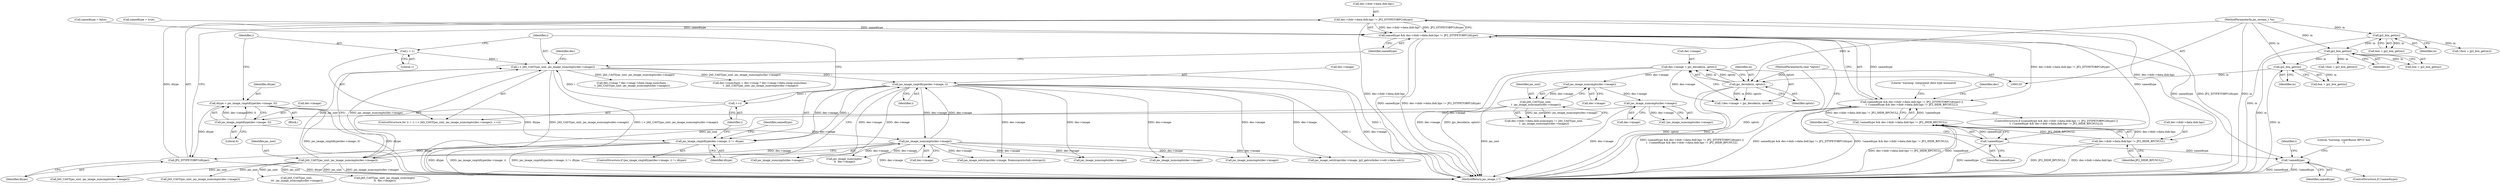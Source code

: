 digraph "0_jasper_d42b2388f7f8e0332c846675133acea151fc557a_33@pointer" {
"1000465" [label="(Call,dec->ihdr->data.ihdr.bpc != JP2_DTYPETOBPC(dtype))"];
"1000475" [label="(Call,JP2_DTYPETOBPC(dtype))"];
"1000449" [label="(Call,jas_image_cmptdtype(dec->image, i) != dtype)"];
"1000450" [label="(Call,jas_image_cmptdtype(dec->image, i))"];
"1000441" [label="(Call,jas_image_numcmpts(dec->image))"];
"1000428" [label="(Call,jas_image_cmptdtype(dec->image, 0))"];
"1000415" [label="(Call,jas_image_numcmpts(dec->image))"];
"1000406" [label="(Call,jas_image_numcmpts(dec->image))"];
"1000373" [label="(Call,dec->image = jpc_decode(in, optstr))"];
"1000377" [label="(Call,jpc_decode(in, optstr))"];
"1000231" [label="(Call,jp2_box_get(in))"];
"1000206" [label="(Call,jp2_box_get(in))"];
"1000167" [label="(Call,jp2_box_get(in))"];
"1000126" [label="(MethodParameterIn,jas_stream_t *in)"];
"1000127" [label="(MethodParameterIn,char *optstr)"];
"1000437" [label="(Call,i < JAS_CAST(jas_uint, jas_image_numcmpts(dec->image)))"];
"1000445" [label="(Call,++i)"];
"1000434" [label="(Call,i = 1)"];
"1000439" [label="(Call,JAS_CAST(jas_uint, jas_image_numcmpts(dec->image)))"];
"1000404" [label="(Call,JAS_CAST(jas_uint,\n \t  jas_image_numcmpts(dec->image)))"];
"1000426" [label="(Call,dtype = jas_image_cmptdtype(dec->image, 0))"];
"1000463" [label="(Call,samedtype && dec->ihdr->data.ihdr.bpc != JP2_DTYPETOBPC(dtype))"];
"1000462" [label="(Call,(samedtype && dec->ihdr->data.ihdr.bpc != JP2_DTYPETOBPC(dtype)) ||\n\t  (!samedtype && dec->ihdr->data.ihdr.bpc != JP2_IHDR_BPCNULL))"];
"1000478" [label="(Call,!samedtype)"];
"1000477" [label="(Call,!samedtype && dec->ihdr->data.ihdr.bpc != JP2_IHDR_BPCNULL)"];
"1000536" [label="(Call,!samedtype)"];
"1000480" [label="(Call,dec->ihdr->data.ihdr.bpc != JP2_IHDR_BPCNULL)"];
"1000739" [label="(Call,jas_image_numcmpts(dec->image))"];
"1000126" [label="(MethodParameterIn,jas_stream_t *in)"];
"1000442" [label="(Call,dec->image)"];
"1000167" [label="(Call,jp2_box_get(in))"];
"1000407" [label="(Call,dec->image)"];
"1000466" [label="(Call,dec->ihdr->data.ihdr.bpc)"];
"1000462" [label="(Call,(samedtype && dec->ihdr->data.ihdr.bpc != JP2_DTYPETOBPC(dtype)) ||\n\t  (!samedtype && dec->ihdr->data.ihdr.bpc != JP2_IHDR_BPCNULL))"];
"1000541" [label="(Identifier,i)"];
"1000423" [label="(Call,samedtype = true)"];
"1000454" [label="(Identifier,i)"];
"1000448" [label="(ControlStructure,if (jas_image_cmptdtype(dec->image, i) != dtype))"];
"1000465" [label="(Call,dec->ihdr->data.ihdr.bpc != JP2_DTYPETOBPC(dtype))"];
"1000414" [label="(Call,!jas_image_numcmpts(dec->image))"];
"1000372" [label="(Call,!(dec->image = jpc_decode(in, optstr)))"];
"1000451" [label="(Call,dec->image)"];
"1000464" [label="(Identifier,samedtype)"];
"1000415" [label="(Call,jas_image_numcmpts(dec->image))"];
"1000724" [label="(Call,dec->cmap ? dec->cmap->data.cmap.numchans :\n\t  JAS_CAST(jas_uint, jas_image_numcmpts(dec->image)))"];
"1000404" [label="(Call,JAS_CAST(jas_uint,\n \t  jas_image_numcmpts(dec->image)))"];
"1000601" [label="(Call,jas_image_setclrspc(dec->image, jp2_getcs(&dec->colr->data.colr)))"];
"1000416" [label="(Call,dec->image)"];
"1000438" [label="(Identifier,i)"];
"1000435" [label="(Identifier,i)"];
"1000481" [label="(Call,dec->ihdr->data.ihdr.bpc)"];
"1000458" [label="(Identifier,samedtype)"];
"1000427" [label="(Identifier,dtype)"];
"1000373" [label="(Call,dec->image = jpc_decode(in, optstr))"];
"1000434" [label="(Call,i = 1)"];
"1000463" [label="(Call,samedtype && dec->ihdr->data.ihdr.bpc != JP2_DTYPETOBPC(dtype))"];
"1000478" [label="(Call,!samedtype)"];
"1000394" [label="(Call,dec->ihdr->data.ihdr.numcmpts != JAS_CAST(jas_uint,\n \t  jas_image_numcmpts(dec->image)))"];
"1000406" [label="(Call,jas_image_numcmpts(dec->image))"];
"1000449" [label="(Call,jas_image_cmptdtype(dec->image, i) != dtype)"];
"1000452" [label="(Identifier,dec)"];
"1000206" [label="(Call,jp2_box_get(in))"];
"1000436" [label="(Literal,1)"];
"1000229" [label="(Call,box = jp2_box_get(in))"];
"1000445" [label="(Call,++i)"];
"1000485" [label="(Identifier,dec)"];
"1000737" [label="(Call,JAS_CAST(jas_uint, jas_image_numcmpts(dec->image)))"];
"1000432" [label="(Literal,0)"];
"1000378" [label="(Identifier,in)"];
"1000480" [label="(Call,dec->ihdr->data.ihdr.bpc != JP2_IHDR_BPCNULL)"];
"1000168" [label="(Identifier,in)"];
"1000967" [label="(Call,jas_image_numcmpts(dec->image))"];
"1000476" [label="(Identifier,dtype)"];
"1000439" [label="(Call,JAS_CAST(jas_uint, jas_image_numcmpts(dec->image)))"];
"1001053" [label="(Call,JAS_CAST(jas_uint, jas_image_numcmpts(dec->image)))"];
"1000437" [label="(Call,i < JAS_CAST(jas_uint, jas_image_numcmpts(dec->image)))"];
"1000127" [label="(MethodParameterIn,char *optstr)"];
"1000461" [label="(ControlStructure,if ((samedtype && dec->ihdr->data.ihdr.bpc != JP2_DTYPETOBPC(dtype)) ||\n\t  (!samedtype && dec->ihdr->data.ihdr.bpc != JP2_IHDR_BPCNULL)))"];
"1000441" [label="(Call,jas_image_numcmpts(dec->image))"];
"1000493" [label="(Literal,\"warning: component data type mismatch\n\")"];
"1000426" [label="(Call,dtype = jas_image_cmptdtype(dec->image, 0))"];
"1000232" [label="(Identifier,in)"];
"1000479" [label="(Identifier,samedtype)"];
"1000128" [label="(Block,)"];
"1000379" [label="(Identifier,optstr)"];
"1000203" [label="(Call,!(box = jp2_box_get(in)))"];
"1000720" [label="(Call,dec->numchans = dec->cmap ? dec->cmap->data.cmap.numchans :\n\t  JAS_CAST(jas_uint, jas_image_numcmpts(dec->image)))"];
"1000428" [label="(Call,jas_image_cmptdtype(dec->image, 0))"];
"1001055" [label="(Call,jas_image_numcmpts(dec->image))"];
"1001265" [label="(MethodReturn,jas_image_t *)"];
"1000477" [label="(Call,!samedtype && dec->ihdr->data.ihdr.bpc != JP2_IHDR_BPCNULL)"];
"1000537" [label="(Identifier,samedtype)"];
"1000475" [label="(Call,JP2_DTYPETOBPC(dtype))"];
"1000377" [label="(Call,jpc_decode(in, optstr))"];
"1000231" [label="(Call,jp2_box_get(in))"];
"1000433" [label="(ControlStructure,for (i = 1; i < JAS_CAST(jas_uint, jas_image_numcmpts(dec->image)); ++i))"];
"1000457" [label="(Call,samedtype = false)"];
"1000405" [label="(Identifier,jas_uint)"];
"1000440" [label="(Identifier,jas_uint)"];
"1000777" [label="(Call,jas_image_numcmpts(dec->image))"];
"1000579" [label="(Literal,\"warning: superfluous BPCC box\n\")"];
"1000775" [label="(Call,JAS_CAST(jas_uint,\n \t\t\t  jas_image_numcmpts(dec->image)))"];
"1000429" [label="(Call,dec->image)"];
"1000535" [label="(ControlStructure,if (!samedtype))"];
"1000204" [label="(Call,box = jp2_box_get(in))"];
"1000165" [label="(Call,box = jp2_box_get(in))"];
"1000490" [label="(Identifier,JP2_IHDR_BPCNULL)"];
"1000528" [label="(Call,jas_image_numcmpts(\n \t\t  dec->image))"];
"1000526" [label="(Call,JAS_CAST(jas_uint, jas_image_numcmpts(\n \t\t  dec->image)))"];
"1000446" [label="(Identifier,i)"];
"1000450" [label="(Call,jas_image_cmptdtype(dec->image, i))"];
"1000653" [label="(Call,jas_image_setclrspc(dec->image, fromiccpcs(icchdr.colorspc)))"];
"1000455" [label="(Identifier,dtype)"];
"1000164" [label="(Call,!(box = jp2_box_get(in)))"];
"1000536" [label="(Call,!samedtype)"];
"1000374" [label="(Call,dec->image)"];
"1000500" [label="(Identifier,dec)"];
"1000207" [label="(Identifier,in)"];
"1000465" -> "1000463"  [label="AST: "];
"1000465" -> "1000475"  [label="CFG: "];
"1000466" -> "1000465"  [label="AST: "];
"1000475" -> "1000465"  [label="AST: "];
"1000463" -> "1000465"  [label="CFG: "];
"1000465" -> "1001265"  [label="DDG: JP2_DTYPETOBPC(dtype)"];
"1000465" -> "1001265"  [label="DDG: dec->ihdr->data.ihdr.bpc"];
"1000465" -> "1000463"  [label="DDG: dec->ihdr->data.ihdr.bpc"];
"1000465" -> "1000463"  [label="DDG: JP2_DTYPETOBPC(dtype)"];
"1000475" -> "1000465"  [label="DDG: dtype"];
"1000465" -> "1000480"  [label="DDG: dec->ihdr->data.ihdr.bpc"];
"1000475" -> "1000476"  [label="CFG: "];
"1000476" -> "1000475"  [label="AST: "];
"1000475" -> "1001265"  [label="DDG: dtype"];
"1000449" -> "1000475"  [label="DDG: dtype"];
"1000426" -> "1000475"  [label="DDG: dtype"];
"1000449" -> "1000448"  [label="AST: "];
"1000449" -> "1000455"  [label="CFG: "];
"1000450" -> "1000449"  [label="AST: "];
"1000455" -> "1000449"  [label="AST: "];
"1000458" -> "1000449"  [label="CFG: "];
"1000446" -> "1000449"  [label="CFG: "];
"1000449" -> "1001265"  [label="DDG: dtype"];
"1000449" -> "1001265"  [label="DDG: jas_image_cmptdtype(dec->image, i)"];
"1000449" -> "1001265"  [label="DDG: jas_image_cmptdtype(dec->image, i) != dtype"];
"1000450" -> "1000449"  [label="DDG: dec->image"];
"1000450" -> "1000449"  [label="DDG: i"];
"1000426" -> "1000449"  [label="DDG: dtype"];
"1000450" -> "1000454"  [label="CFG: "];
"1000451" -> "1000450"  [label="AST: "];
"1000454" -> "1000450"  [label="AST: "];
"1000455" -> "1000450"  [label="CFG: "];
"1000450" -> "1001265"  [label="DDG: dec->image"];
"1000450" -> "1001265"  [label="DDG: i"];
"1000450" -> "1000441"  [label="DDG: dec->image"];
"1000450" -> "1000445"  [label="DDG: i"];
"1000441" -> "1000450"  [label="DDG: dec->image"];
"1000437" -> "1000450"  [label="DDG: i"];
"1000450" -> "1000528"  [label="DDG: dec->image"];
"1000450" -> "1000601"  [label="DDG: dec->image"];
"1000450" -> "1000653"  [label="DDG: dec->image"];
"1000450" -> "1000739"  [label="DDG: dec->image"];
"1000450" -> "1000777"  [label="DDG: dec->image"];
"1000450" -> "1000967"  [label="DDG: dec->image"];
"1000450" -> "1001055"  [label="DDG: dec->image"];
"1000441" -> "1000439"  [label="AST: "];
"1000441" -> "1000442"  [label="CFG: "];
"1000442" -> "1000441"  [label="AST: "];
"1000439" -> "1000441"  [label="CFG: "];
"1000441" -> "1001265"  [label="DDG: dec->image"];
"1000441" -> "1000439"  [label="DDG: dec->image"];
"1000428" -> "1000441"  [label="DDG: dec->image"];
"1000441" -> "1000528"  [label="DDG: dec->image"];
"1000441" -> "1000601"  [label="DDG: dec->image"];
"1000441" -> "1000653"  [label="DDG: dec->image"];
"1000441" -> "1000739"  [label="DDG: dec->image"];
"1000441" -> "1000777"  [label="DDG: dec->image"];
"1000441" -> "1000967"  [label="DDG: dec->image"];
"1000441" -> "1001055"  [label="DDG: dec->image"];
"1000428" -> "1000426"  [label="AST: "];
"1000428" -> "1000432"  [label="CFG: "];
"1000429" -> "1000428"  [label="AST: "];
"1000432" -> "1000428"  [label="AST: "];
"1000426" -> "1000428"  [label="CFG: "];
"1000428" -> "1000426"  [label="DDG: dec->image"];
"1000428" -> "1000426"  [label="DDG: 0"];
"1000415" -> "1000428"  [label="DDG: dec->image"];
"1000415" -> "1000414"  [label="AST: "];
"1000415" -> "1000416"  [label="CFG: "];
"1000416" -> "1000415"  [label="AST: "];
"1000414" -> "1000415"  [label="CFG: "];
"1000415" -> "1001265"  [label="DDG: dec->image"];
"1000415" -> "1000414"  [label="DDG: dec->image"];
"1000406" -> "1000415"  [label="DDG: dec->image"];
"1000406" -> "1000404"  [label="AST: "];
"1000406" -> "1000407"  [label="CFG: "];
"1000407" -> "1000406"  [label="AST: "];
"1000404" -> "1000406"  [label="CFG: "];
"1000406" -> "1000404"  [label="DDG: dec->image"];
"1000373" -> "1000406"  [label="DDG: dec->image"];
"1000373" -> "1000372"  [label="AST: "];
"1000373" -> "1000377"  [label="CFG: "];
"1000374" -> "1000373"  [label="AST: "];
"1000377" -> "1000373"  [label="AST: "];
"1000372" -> "1000373"  [label="CFG: "];
"1000373" -> "1001265"  [label="DDG: jpc_decode(in, optstr)"];
"1000373" -> "1001265"  [label="DDG: dec->image"];
"1000373" -> "1000372"  [label="DDG: dec->image"];
"1000377" -> "1000373"  [label="DDG: in"];
"1000377" -> "1000373"  [label="DDG: optstr"];
"1000377" -> "1000379"  [label="CFG: "];
"1000378" -> "1000377"  [label="AST: "];
"1000379" -> "1000377"  [label="AST: "];
"1000377" -> "1001265"  [label="DDG: optstr"];
"1000377" -> "1001265"  [label="DDG: in"];
"1000377" -> "1000372"  [label="DDG: in"];
"1000377" -> "1000372"  [label="DDG: optstr"];
"1000231" -> "1000377"  [label="DDG: in"];
"1000126" -> "1000377"  [label="DDG: in"];
"1000127" -> "1000377"  [label="DDG: optstr"];
"1000231" -> "1000229"  [label="AST: "];
"1000231" -> "1000232"  [label="CFG: "];
"1000232" -> "1000231"  [label="AST: "];
"1000229" -> "1000231"  [label="CFG: "];
"1000231" -> "1001265"  [label="DDG: in"];
"1000231" -> "1000229"  [label="DDG: in"];
"1000206" -> "1000231"  [label="DDG: in"];
"1000126" -> "1000231"  [label="DDG: in"];
"1000206" -> "1000204"  [label="AST: "];
"1000206" -> "1000207"  [label="CFG: "];
"1000207" -> "1000206"  [label="AST: "];
"1000204" -> "1000206"  [label="CFG: "];
"1000206" -> "1001265"  [label="DDG: in"];
"1000206" -> "1000203"  [label="DDG: in"];
"1000206" -> "1000204"  [label="DDG: in"];
"1000167" -> "1000206"  [label="DDG: in"];
"1000126" -> "1000206"  [label="DDG: in"];
"1000167" -> "1000165"  [label="AST: "];
"1000167" -> "1000168"  [label="CFG: "];
"1000168" -> "1000167"  [label="AST: "];
"1000165" -> "1000167"  [label="CFG: "];
"1000167" -> "1001265"  [label="DDG: in"];
"1000167" -> "1000164"  [label="DDG: in"];
"1000167" -> "1000165"  [label="DDG: in"];
"1000126" -> "1000167"  [label="DDG: in"];
"1000126" -> "1000125"  [label="AST: "];
"1000126" -> "1001265"  [label="DDG: in"];
"1000127" -> "1000125"  [label="AST: "];
"1000127" -> "1001265"  [label="DDG: optstr"];
"1000437" -> "1000433"  [label="AST: "];
"1000437" -> "1000439"  [label="CFG: "];
"1000438" -> "1000437"  [label="AST: "];
"1000439" -> "1000437"  [label="AST: "];
"1000452" -> "1000437"  [label="CFG: "];
"1000464" -> "1000437"  [label="CFG: "];
"1000437" -> "1001265"  [label="DDG: i < JAS_CAST(jas_uint, jas_image_numcmpts(dec->image))"];
"1000437" -> "1001265"  [label="DDG: i"];
"1000437" -> "1001265"  [label="DDG: JAS_CAST(jas_uint, jas_image_numcmpts(dec->image))"];
"1000445" -> "1000437"  [label="DDG: i"];
"1000434" -> "1000437"  [label="DDG: i"];
"1000439" -> "1000437"  [label="DDG: jas_uint"];
"1000439" -> "1000437"  [label="DDG: jas_image_numcmpts(dec->image)"];
"1000437" -> "1000720"  [label="DDG: JAS_CAST(jas_uint, jas_image_numcmpts(dec->image))"];
"1000437" -> "1000724"  [label="DDG: JAS_CAST(jas_uint, jas_image_numcmpts(dec->image))"];
"1000445" -> "1000433"  [label="AST: "];
"1000445" -> "1000446"  [label="CFG: "];
"1000446" -> "1000445"  [label="AST: "];
"1000438" -> "1000445"  [label="CFG: "];
"1000434" -> "1000433"  [label="AST: "];
"1000434" -> "1000436"  [label="CFG: "];
"1000435" -> "1000434"  [label="AST: "];
"1000436" -> "1000434"  [label="AST: "];
"1000438" -> "1000434"  [label="CFG: "];
"1000440" -> "1000439"  [label="AST: "];
"1000439" -> "1001265"  [label="DDG: jas_uint"];
"1000439" -> "1001265"  [label="DDG: jas_image_numcmpts(dec->image)"];
"1000404" -> "1000439"  [label="DDG: jas_uint"];
"1000439" -> "1000526"  [label="DDG: jas_uint"];
"1000439" -> "1000737"  [label="DDG: jas_uint"];
"1000439" -> "1000775"  [label="DDG: jas_uint"];
"1000439" -> "1001053"  [label="DDG: jas_uint"];
"1000404" -> "1000394"  [label="AST: "];
"1000405" -> "1000404"  [label="AST: "];
"1000394" -> "1000404"  [label="CFG: "];
"1000404" -> "1001265"  [label="DDG: jas_uint"];
"1000404" -> "1000394"  [label="DDG: jas_uint"];
"1000404" -> "1000394"  [label="DDG: jas_image_numcmpts(dec->image)"];
"1000426" -> "1000128"  [label="AST: "];
"1000427" -> "1000426"  [label="AST: "];
"1000435" -> "1000426"  [label="CFG: "];
"1000426" -> "1001265"  [label="DDG: jas_image_cmptdtype(dec->image, 0)"];
"1000426" -> "1001265"  [label="DDG: dtype"];
"1000463" -> "1000462"  [label="AST: "];
"1000463" -> "1000464"  [label="CFG: "];
"1000464" -> "1000463"  [label="AST: "];
"1000479" -> "1000463"  [label="CFG: "];
"1000462" -> "1000463"  [label="CFG: "];
"1000463" -> "1001265"  [label="DDG: dec->ihdr->data.ihdr.bpc != JP2_DTYPETOBPC(dtype)"];
"1000463" -> "1001265"  [label="DDG: samedtype"];
"1000463" -> "1000462"  [label="DDG: samedtype"];
"1000463" -> "1000462"  [label="DDG: dec->ihdr->data.ihdr.bpc != JP2_DTYPETOBPC(dtype)"];
"1000423" -> "1000463"  [label="DDG: samedtype"];
"1000457" -> "1000463"  [label="DDG: samedtype"];
"1000463" -> "1000478"  [label="DDG: samedtype"];
"1000463" -> "1000536"  [label="DDG: samedtype"];
"1000462" -> "1000461"  [label="AST: "];
"1000462" -> "1000477"  [label="CFG: "];
"1000477" -> "1000462"  [label="AST: "];
"1000493" -> "1000462"  [label="CFG: "];
"1000500" -> "1000462"  [label="CFG: "];
"1000462" -> "1001265"  [label="DDG: samedtype && dec->ihdr->data.ihdr.bpc != JP2_DTYPETOBPC(dtype)"];
"1000462" -> "1001265"  [label="DDG: !samedtype && dec->ihdr->data.ihdr.bpc != JP2_IHDR_BPCNULL"];
"1000462" -> "1001265"  [label="DDG: (samedtype && dec->ihdr->data.ihdr.bpc != JP2_DTYPETOBPC(dtype)) ||\n\t  (!samedtype && dec->ihdr->data.ihdr.bpc != JP2_IHDR_BPCNULL)"];
"1000477" -> "1000462"  [label="DDG: !samedtype"];
"1000477" -> "1000462"  [label="DDG: dec->ihdr->data.ihdr.bpc != JP2_IHDR_BPCNULL"];
"1000478" -> "1000477"  [label="AST: "];
"1000478" -> "1000479"  [label="CFG: "];
"1000479" -> "1000478"  [label="AST: "];
"1000485" -> "1000478"  [label="CFG: "];
"1000477" -> "1000478"  [label="CFG: "];
"1000478" -> "1001265"  [label="DDG: samedtype"];
"1000478" -> "1000477"  [label="DDG: samedtype"];
"1000478" -> "1000536"  [label="DDG: samedtype"];
"1000477" -> "1000480"  [label="CFG: "];
"1000480" -> "1000477"  [label="AST: "];
"1000477" -> "1001265"  [label="DDG: dec->ihdr->data.ihdr.bpc != JP2_IHDR_BPCNULL"];
"1000477" -> "1001265"  [label="DDG: !samedtype"];
"1000480" -> "1000477"  [label="DDG: dec->ihdr->data.ihdr.bpc"];
"1000480" -> "1000477"  [label="DDG: JP2_IHDR_BPCNULL"];
"1000536" -> "1000535"  [label="AST: "];
"1000536" -> "1000537"  [label="CFG: "];
"1000537" -> "1000536"  [label="AST: "];
"1000541" -> "1000536"  [label="CFG: "];
"1000579" -> "1000536"  [label="CFG: "];
"1000536" -> "1001265"  [label="DDG: !samedtype"];
"1000536" -> "1001265"  [label="DDG: samedtype"];
"1000480" -> "1000490"  [label="CFG: "];
"1000481" -> "1000480"  [label="AST: "];
"1000490" -> "1000480"  [label="AST: "];
"1000480" -> "1001265"  [label="DDG: JP2_IHDR_BPCNULL"];
"1000480" -> "1001265"  [label="DDG: dec->ihdr->data.ihdr.bpc"];
}
